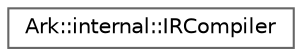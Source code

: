digraph "Graphical Class Hierarchy"
{
 // INTERACTIVE_SVG=YES
 // LATEX_PDF_SIZE
  bgcolor="transparent";
  edge [fontname=Helvetica,fontsize=10,labelfontname=Helvetica,labelfontsize=10];
  node [fontname=Helvetica,fontsize=10,shape=box,height=0.2,width=0.4];
  rankdir="LR";
  Node0 [id="Node000000",label="Ark::internal::IRCompiler",height=0.2,width=0.4,color="grey40", fillcolor="white", style="filled",URL="$d0/da1/classArk_1_1internal_1_1IRCompiler.html",tooltip=" "];
}
